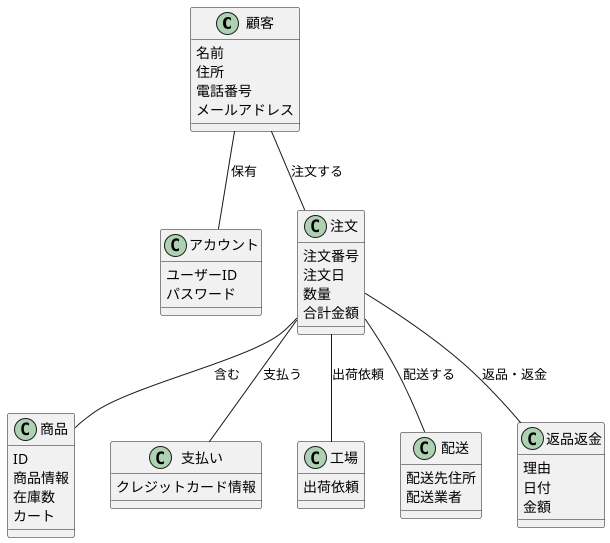 @startuml 通販クラス図
skinparam classAttributeIconSize 0

class 顧客 {
  名前
  住所
  電話番号
  メールアドレス
}

class アカウント {
  ユーザーID
  パスワード
}

class 商品 {
  ID
  商品情報
  在庫数
  カート
}

class 注文 {
  注文番号
  注文日
  数量
  合計金額
}

class 支払い {
  クレジットカード情報
}

class 工場 {
  出荷依頼
}

class 配送 {
  配送先住所
  配送業者
}

class 返品返金 {
  理由
  日付
  金額
}

顧客 -- アカウント : 保有
顧客 -- 注文 : 注文する
注文 -- 商品 : 含む
注文 -- 支払い : 支払う
注文 -- 配送 : 配送する
注文 -- 返品返金 : 返品・返金
注文 -- 工場 : 出荷依頼

@enduml
